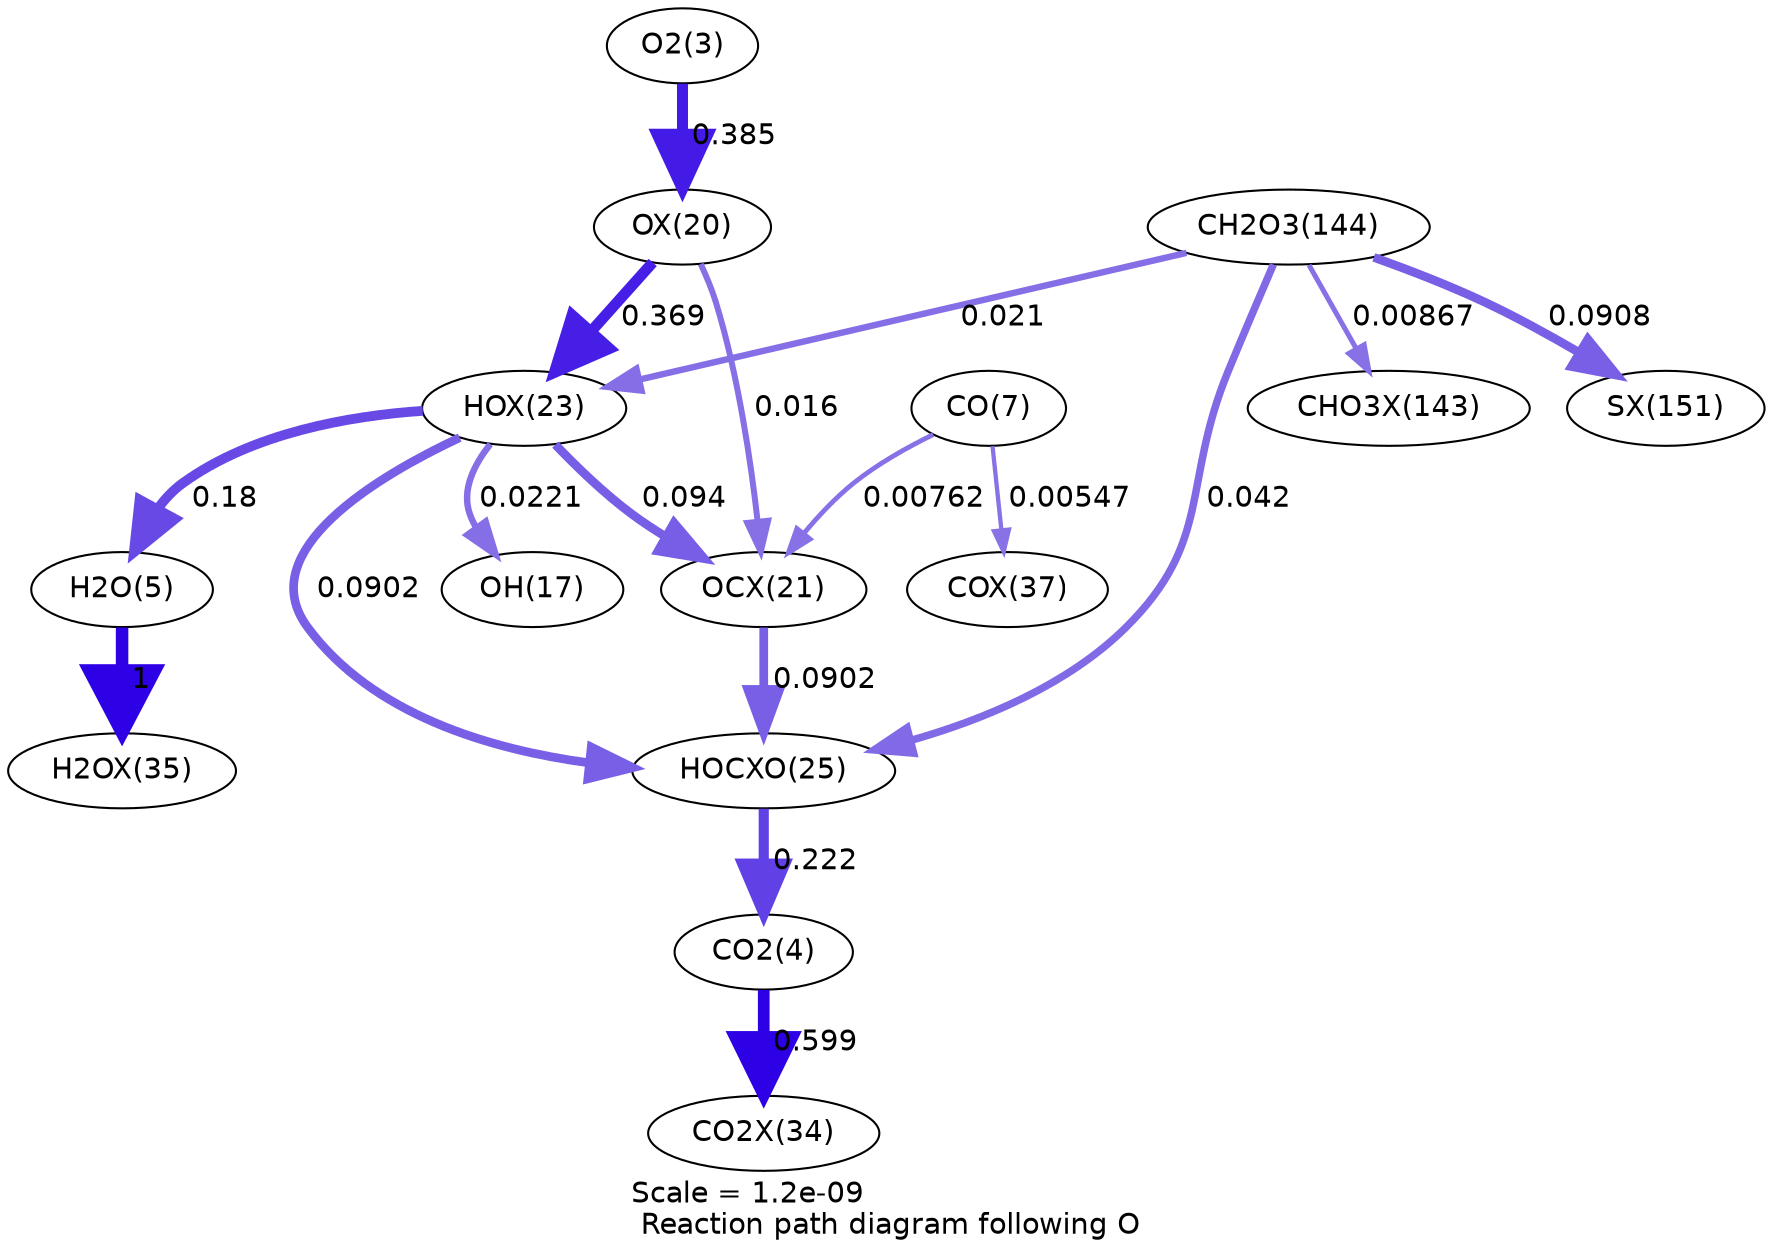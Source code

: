 digraph reaction_paths {
center=1;
s5 -> s26[fontname="Helvetica", penwidth=5.28, arrowsize=2.64, color="0.7, 0.885, 0.9"
, label=" 0.385"];
s26 -> s29[fontname="Helvetica", penwidth=5.25, arrowsize=2.62, color="0.7, 0.869, 0.9"
, label=" 0.369"];
s26 -> s27[fontname="Helvetica", penwidth=2.88, arrowsize=1.44, color="0.7, 0.516, 0.9"
, label=" 0.016"];
s29 -> s19[fontname="Helvetica", penwidth=3.12, arrowsize=1.56, color="0.7, 0.522, 0.9"
, label=" 0.0221"];
s29 -> s7[fontname="Helvetica", penwidth=4.71, arrowsize=2.35, color="0.7, 0.68, 0.9"
, label=" 0.18"];
s29 -> s27[fontname="Helvetica", penwidth=4.21, arrowsize=2.11, color="0.7, 0.594, 0.9"
, label=" 0.094"];
s29 -> s31[fontname="Helvetica", penwidth=4.18, arrowsize=2.09, color="0.7, 0.59, 0.9"
, label=" 0.0902"];
s22 -> s29[fontname="Helvetica", penwidth=3.08, arrowsize=1.54, color="0.7, 0.521, 0.9"
, label=" 0.021"];
s7 -> s36[fontname="Helvetica", penwidth=6, arrowsize=3, color="0.7, 1.5, 0.9"
, label=" 1"];
s9 -> s27[fontname="Helvetica", penwidth=2.32, arrowsize=1.16, color="0.7, 0.508, 0.9"
, label=" 0.00762"];
s9 -> s38[fontname="Helvetica", penwidth=2.07, arrowsize=1.03, color="0.7, 0.505, 0.9"
, label=" 0.00547"];
s27 -> s31[fontname="Helvetica", penwidth=4.18, arrowsize=2.09, color="0.7, 0.59, 0.9"
, label=" 0.0902"];
s31 -> s6[fontname="Helvetica", penwidth=4.87, arrowsize=2.43, color="0.7, 0.722, 0.9"
, label=" 0.222"];
s6 -> s35[fontname="Helvetica", penwidth=5.61, arrowsize=2.81, color="0.7, 1.1, 0.9"
, label=" 0.599"];
s22 -> s31[fontname="Helvetica", penwidth=3.61, arrowsize=1.8, color="0.7, 0.542, 0.9"
, label=" 0.042"];
s22 -> s49[fontname="Helvetica", penwidth=4.19, arrowsize=2.09, color="0.7, 0.591, 0.9"
, label=" 0.0908"];
s22 -> s48[fontname="Helvetica", penwidth=2.42, arrowsize=1.21, color="0.7, 0.509, 0.9"
, label=" 0.00867"];
s5 [ fontname="Helvetica", label="O2(3)"];
s6 [ fontname="Helvetica", label="CO2(4)"];
s7 [ fontname="Helvetica", label="H2O(5)"];
s9 [ fontname="Helvetica", label="CO(7)"];
s19 [ fontname="Helvetica", label="OH(17)"];
s22 [ fontname="Helvetica", label="CH2O3(144)"];
s26 [ fontname="Helvetica", label="OX(20)"];
s27 [ fontname="Helvetica", label="OCX(21)"];
s29 [ fontname="Helvetica", label="HOX(23)"];
s31 [ fontname="Helvetica", label="HOCXO(25)"];
s35 [ fontname="Helvetica", label="CO2X(34)"];
s36 [ fontname="Helvetica", label="H2OX(35)"];
s38 [ fontname="Helvetica", label="COX(37)"];
s48 [ fontname="Helvetica", label="CHO3X(143)"];
s49 [ fontname="Helvetica", label="SX(151)"];
 label = "Scale = 1.2e-09\l Reaction path diagram following O";
 fontname = "Helvetica";
}
